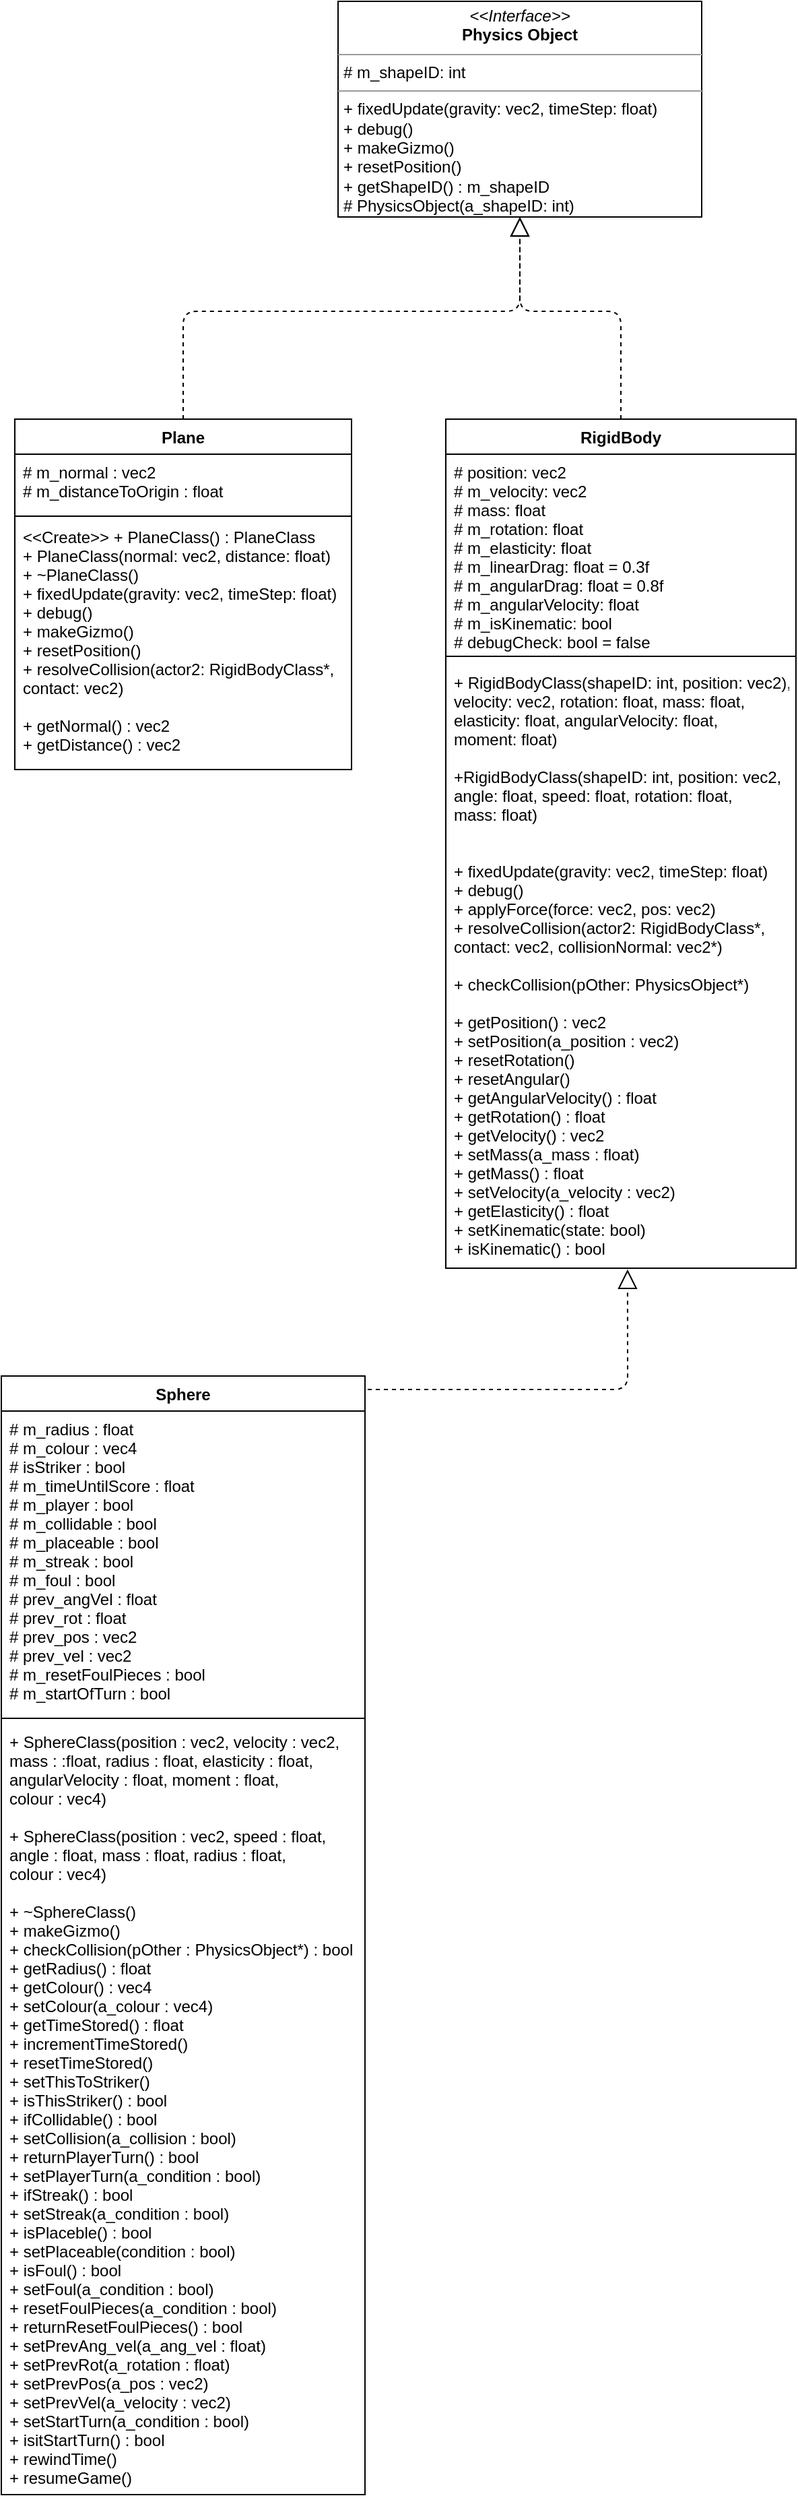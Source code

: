 <mxfile version="12.8.1" type="device"><diagram id="C5RBs43oDa-KdzZeNtuy" name="Page-1"><mxGraphModel dx="710" dy="724" grid="1" gridSize="10" guides="1" tooltips="1" connect="1" arrows="1" fold="1" page="1" pageScale="1" pageWidth="827" pageHeight="1169" math="0" shadow="0"><root><mxCell id="WIyWlLk6GJQsqaUBKTNV-0"/><mxCell id="WIyWlLk6GJQsqaUBKTNV-1" parent="WIyWlLk6GJQsqaUBKTNV-0"/><mxCell id="z4jTuhhkNs22WmP0ODhC-8" value="&lt;p style=&quot;margin: 0px ; margin-top: 4px ; text-align: center&quot;&gt;&lt;i&gt;&amp;lt;&amp;lt;Interface&amp;gt;&amp;gt;&lt;/i&gt;&lt;br&gt;&lt;b&gt;Physics Object&lt;/b&gt;&lt;/p&gt;&lt;hr size=&quot;1&quot;&gt;&lt;p style=&quot;margin: 0px ; margin-left: 4px&quot;&gt;# m_shapeID: int&lt;br&gt;&lt;/p&gt;&lt;hr size=&quot;1&quot;&gt;&lt;p style=&quot;margin: 0px ; margin-left: 4px&quot;&gt;+ fixedUpdate(gravity: vec2, timeStep: float)&lt;br&gt;+ debug()&lt;br&gt;+ makeGizmo()&lt;/p&gt;&lt;p style=&quot;margin: 0px ; margin-left: 4px&quot;&gt;+ resetPosition()&lt;/p&gt;&lt;p style=&quot;margin: 0px ; margin-left: 4px&quot;&gt;+ getShapeID() : m_shapeID&lt;/p&gt;&lt;p style=&quot;margin: 0px ; margin-left: 4px&quot;&gt;# PhysicsObject(a_shapeID: int)&lt;/p&gt;" style="verticalAlign=top;align=left;overflow=fill;fontSize=12;fontFamily=Helvetica;html=1;" parent="WIyWlLk6GJQsqaUBKTNV-1" vertex="1"><mxGeometry x="270" y="410" width="270" height="160" as="geometry"/></mxCell><mxCell id="z4jTuhhkNs22WmP0ODhC-9" value="Plane" style="swimlane;fontStyle=1;align=center;verticalAlign=top;childLayout=stackLayout;horizontal=1;startSize=26;horizontalStack=0;resizeParent=1;resizeParentMax=0;resizeLast=0;collapsible=1;marginBottom=0;" parent="WIyWlLk6GJQsqaUBKTNV-1" vertex="1"><mxGeometry x="30" y="720" width="250" height="260" as="geometry"/></mxCell><mxCell id="z4jTuhhkNs22WmP0ODhC-12" value="# m_normal : vec2&#10;# m_distanceToOrigin : float" style="text;strokeColor=none;fillColor=none;align=left;verticalAlign=top;spacingLeft=4;spacingRight=4;overflow=hidden;rotatable=0;points=[[0,0.5],[1,0.5]];portConstraint=eastwest;" parent="z4jTuhhkNs22WmP0ODhC-9" vertex="1"><mxGeometry y="26" width="250" height="44" as="geometry"/></mxCell><mxCell id="z4jTuhhkNs22WmP0ODhC-11" value="" style="line;strokeWidth=1;fillColor=none;align=left;verticalAlign=middle;spacingTop=-1;spacingLeft=3;spacingRight=3;rotatable=0;labelPosition=right;points=[];portConstraint=eastwest;" parent="z4jTuhhkNs22WmP0ODhC-9" vertex="1"><mxGeometry y="70" width="250" height="4" as="geometry"/></mxCell><mxCell id="z4jTuhhkNs22WmP0ODhC-27" value="&lt;&lt;Create&gt;&gt; + PlaneClass() : PlaneClass&#10;+ PlaneClass(normal: vec2, distance: float)&#10;+ ~PlaneClass()&#10;+ fixedUpdate(gravity: vec2, timeStep: float)&#10;+ debug()&#10;+ makeGizmo()&#10;+ resetPosition()&#10;+ resolveCollision(actor2: RigidBodyClass*,&#10;contact: vec2)&#10;&#10;+ getNormal() : vec2&#10;+ getDistance() : vec2&#10;" style="text;strokeColor=none;fillColor=none;align=left;verticalAlign=top;spacingLeft=4;spacingRight=4;overflow=hidden;rotatable=0;points=[[0,0.5],[1,0.5]];portConstraint=eastwest;" parent="z4jTuhhkNs22WmP0ODhC-9" vertex="1"><mxGeometry y="74" width="250" height="186" as="geometry"/></mxCell><mxCell id="z4jTuhhkNs22WmP0ODhC-15" value="" style="endArrow=block;dashed=1;endFill=0;endSize=12;html=1;entryX=0.5;entryY=1;entryDx=0;entryDy=0;exitX=0.5;exitY=0;exitDx=0;exitDy=0;" parent="WIyWlLk6GJQsqaUBKTNV-1" source="z4jTuhhkNs22WmP0ODhC-9" target="z4jTuhhkNs22WmP0ODhC-8" edge="1"><mxGeometry width="160" relative="1" as="geometry"><mxPoint x="330" y="740" as="sourcePoint"/><mxPoint x="490" y="740" as="targetPoint"/><Array as="points"><mxPoint x="155" y="640"/><mxPoint x="405" y="640"/></Array></mxGeometry></mxCell><mxCell id="z4jTuhhkNs22WmP0ODhC-16" value="" style="endArrow=block;dashed=1;endFill=0;endSize=12;html=1;entryX=0.5;entryY=1;entryDx=0;entryDy=0;strokeColor=#000000;exitX=0.5;exitY=0;exitDx=0;exitDy=0;" parent="WIyWlLk6GJQsqaUBKTNV-1" source="z4jTuhhkNs22WmP0ODhC-17" target="z4jTuhhkNs22WmP0ODhC-8" edge="1"><mxGeometry width="160" relative="1" as="geometry"><mxPoint x="560" y="720" as="sourcePoint"/><mxPoint x="415" y="580" as="targetPoint"/><Array as="points"><mxPoint x="480" y="640"/><mxPoint x="405" y="640"/></Array></mxGeometry></mxCell><mxCell id="z4jTuhhkNs22WmP0ODhC-17" value="RigidBody" style="swimlane;fontStyle=1;align=center;verticalAlign=top;childLayout=stackLayout;horizontal=1;startSize=26;horizontalStack=0;resizeParent=1;resizeParentMax=0;resizeLast=0;collapsible=1;marginBottom=0;" parent="WIyWlLk6GJQsqaUBKTNV-1" vertex="1"><mxGeometry x="350" y="720" width="260" height="630" as="geometry"><mxRectangle x="350" y="720" width="90" height="26" as="alternateBounds"/></mxGeometry></mxCell><mxCell id="z4jTuhhkNs22WmP0ODhC-10" value="# position: vec2&#10;# m_velocity: vec2&#10;# mass: float&#10;# m_rotation: float&#10;# m_elasticity: float&#10;# m_linearDrag: float = 0.3f&#10;# m_angularDrag: float = 0.8f&#10;# m_angularVelocity: float&#10;# m_isKinematic: bool&#10;# debugCheck: bool = false" style="text;strokeColor=none;fillColor=none;align=left;verticalAlign=top;spacingLeft=4;spacingRight=4;overflow=hidden;rotatable=0;points=[[0,0.5],[1,0.5]];portConstraint=eastwest;" parent="z4jTuhhkNs22WmP0ODhC-17" vertex="1"><mxGeometry y="26" width="260" height="144" as="geometry"/></mxCell><mxCell id="z4jTuhhkNs22WmP0ODhC-19" value="" style="line;strokeWidth=1;fillColor=none;align=left;verticalAlign=middle;spacingTop=-1;spacingLeft=3;spacingRight=3;rotatable=0;labelPosition=right;points=[];portConstraint=eastwest;" parent="z4jTuhhkNs22WmP0ODhC-17" vertex="1"><mxGeometry y="170" width="260" height="12" as="geometry"/></mxCell><mxCell id="z4jTuhhkNs22WmP0ODhC-20" value="+ RigidBodyClass(shapeID: int, position: vec2),&#10;velocity: vec2, rotation: float, mass: float,&#10;elasticity: float, angularVelocity: float,&#10;moment: float)&#10;&#10;+RigidBodyClass(shapeID: int, position: vec2,&#10;angle: float, speed: float, rotation: float,&#10;mass: float)&#10;&#10;&#10;+ fixedUpdate(gravity: vec2, timeStep: float)&#10;+ debug()&#10;+ applyForce(force: vec2, pos: vec2)&#10;+ resolveCollision(actor2: RigidBodyClass*, &#10;contact: vec2, collisionNormal: vec2*)&#10;&#10;+ checkCollision(pOther: PhysicsObject*)&#10;&#10;+ getPosition() : vec2&#10;+ setPosition(a_position : vec2)&#10;+ resetRotation()&#10;+ resetAngular()&#10;+ getAngularVelocity() : float&#10;+ getRotation() : float&#10;+ getVelocity() : vec2&#10;+ setMass(a_mass : float)&#10;+ getMass() : float&#10;+ setVelocity(a_velocity : vec2)&#10;+ getElasticity() : float&#10;+ setKinematic(state: bool)&#10;+ isKinematic() : bool&#10;" style="text;strokeColor=none;fillColor=none;align=left;verticalAlign=top;spacingLeft=4;spacingRight=4;overflow=hidden;rotatable=0;points=[[0,0.5],[1,0.5]];portConstraint=eastwest;" parent="z4jTuhhkNs22WmP0ODhC-17" vertex="1"><mxGeometry y="182" width="260" height="448" as="geometry"/></mxCell><mxCell id="z4jTuhhkNs22WmP0ODhC-29" value="" style="endArrow=block;dashed=1;endFill=0;endSize=12;html=1;strokeColor=#000000;entryX=0.519;entryY=1.002;entryDx=0;entryDy=0;entryPerimeter=0;" parent="WIyWlLk6GJQsqaUBKTNV-1" target="z4jTuhhkNs22WmP0ODhC-20" edge="1"><mxGeometry width="160" relative="1" as="geometry"><mxPoint x="280" y="1440" as="sourcePoint"/><mxPoint x="370" y="1450" as="targetPoint"/><Array as="points"><mxPoint x="485" y="1440"/></Array></mxGeometry></mxCell><mxCell id="z4jTuhhkNs22WmP0ODhC-34" value="Sphere" style="swimlane;fontStyle=1;align=center;verticalAlign=top;childLayout=stackLayout;horizontal=1;startSize=26;horizontalStack=0;resizeParent=1;resizeParentMax=0;resizeLast=0;collapsible=1;marginBottom=0;" parent="WIyWlLk6GJQsqaUBKTNV-1" vertex="1"><mxGeometry x="20" y="1430" width="270" height="830" as="geometry"/></mxCell><mxCell id="z4jTuhhkNs22WmP0ODhC-35" value="# m_radius : float&#10;# m_colour : vec4&#10;# isStriker : bool&#10;# m_timeUntilScore : float&#10;# m_player : bool&#10;# m_collidable : bool&#10;# m_placeable : bool&#10;# m_streak : bool&#10;# m_foul : bool&#10;# prev_angVel : float&#10;# prev_rot : float&#10;# prev_pos : vec2&#10;# prev_vel : vec2&#10;# m_resetFoulPieces : bool&#10;# m_startOfTurn : bool" style="text;strokeColor=none;fillColor=none;align=left;verticalAlign=top;spacingLeft=4;spacingRight=4;overflow=hidden;rotatable=0;points=[[0,0.5],[1,0.5]];portConstraint=eastwest;" parent="z4jTuhhkNs22WmP0ODhC-34" vertex="1"><mxGeometry y="26" width="270" height="224" as="geometry"/></mxCell><mxCell id="z4jTuhhkNs22WmP0ODhC-36" value="" style="line;strokeWidth=1;fillColor=none;align=left;verticalAlign=middle;spacingTop=-1;spacingLeft=3;spacingRight=3;rotatable=0;labelPosition=right;points=[];portConstraint=eastwest;" parent="z4jTuhhkNs22WmP0ODhC-34" vertex="1"><mxGeometry y="250" width="270" height="8" as="geometry"/></mxCell><mxCell id="z4jTuhhkNs22WmP0ODhC-37" value="+ SphereClass(position : vec2, velocity : vec2,&#10;mass : :float, radius : float, elasticity : float,&#10;angularVelocity : float, moment : float,&#10;colour : vec4)&#10;&#10;+ SphereClass(position : vec2, speed : float,&#10;angle : float, mass : float, radius : float,&#10;colour : vec4)&#10;&#10;+ ~SphereClass()&#10;+ makeGizmo()&#10;+ checkCollision(pOther : PhysicsObject*) : bool&#10;+ getRadius() : float&#10;+ getColour() : vec4&#10;+ setColour(a_colour : vec4)&#10;+ getTimeStored() : float&#10;+ incrementTimeStored()&#10;+ resetTimeStored()&#10;+ setThisToStriker()&#10;+ isThisStriker() : bool&#10;+ ifCollidable() : bool&#10;+ setCollision(a_collision : bool)&#10;+ returnPlayerTurn() : bool&#10;+ setPlayerTurn(a_condition : bool)&#10;+ ifStreak() : bool&#10;+ setStreak(a_condition : bool)&#10;+ isPlaceble() : bool&#10;+ setPlaceable(condition : bool)&#10;+ isFoul() : bool&#10;+ setFoul(a_condition : bool)&#10;+ resetFoulPieces(a_condition : bool)&#10;+ returnResetFoulPieces() : bool&#10;+ setPrevAng_vel(a_ang_vel : float)&#10;+ setPrevRot(a_rotation : float)&#10;+ setPrevPos(a_pos : vec2)&#10;+ setPrevVel(a_velocity : vec2)&#10;+ setStartTurn(a_condition : bool)&#10;+ isitStartTurn() : bool&#10;+ rewindTime()&#10;+ resumeGame()" style="text;strokeColor=none;fillColor=none;align=left;verticalAlign=top;spacingLeft=4;spacingRight=4;overflow=hidden;rotatable=0;points=[[0,0.5],[1,0.5]];portConstraint=eastwest;" parent="z4jTuhhkNs22WmP0ODhC-34" vertex="1"><mxGeometry y="258" width="270" height="572" as="geometry"/></mxCell></root></mxGraphModel></diagram></mxfile>